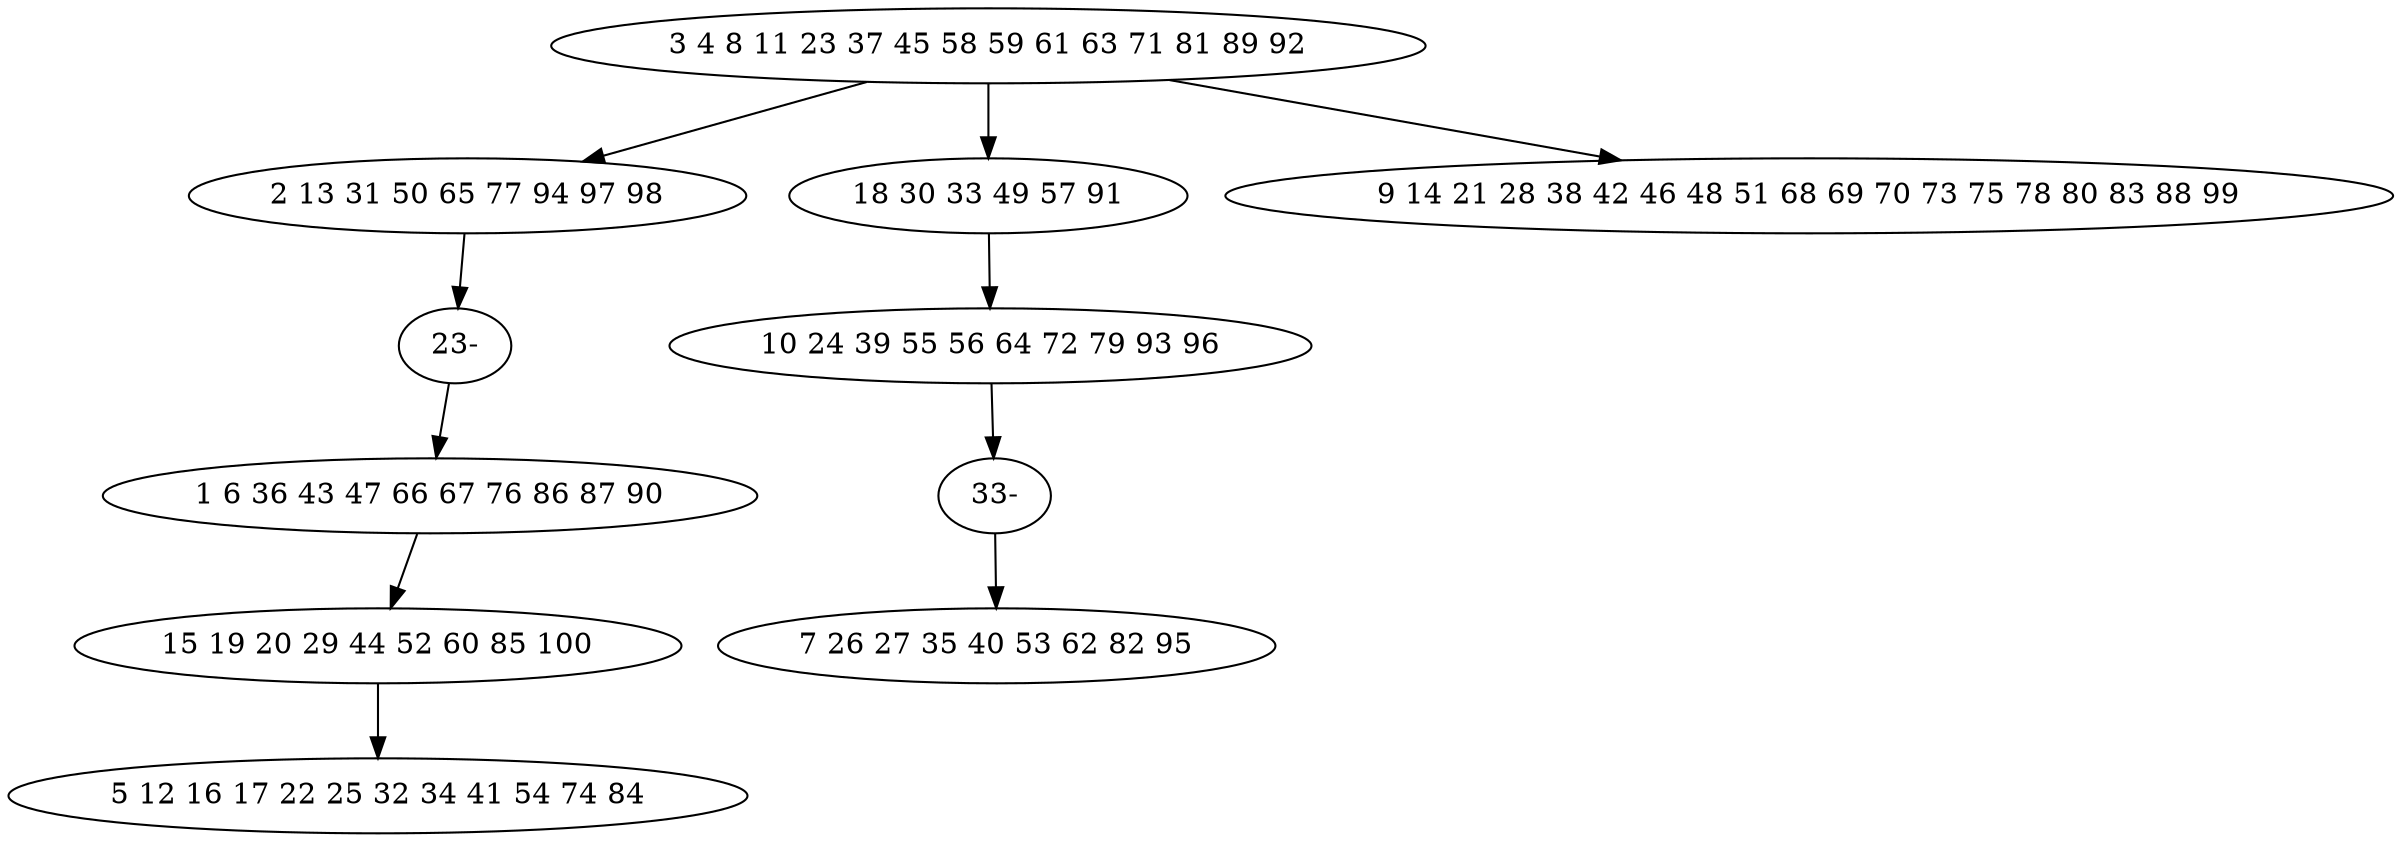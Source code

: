 digraph true_tree {
	"0" -> "1"
	"0" -> "2"
	"1" -> "10"
	"0" -> "4"
	"2" -> "5"
	"3" -> "6"
	"5" -> "9"
	"6" -> "8"
	"9" -> "7"
	"10" -> "3"
	"0" [label="3 4 8 11 23 37 45 58 59 61 63 71 81 89 92"];
	"1" [label="2 13 31 50 65 77 94 97 98"];
	"2" [label="18 30 33 49 57 91"];
	"3" [label="1 6 36 43 47 66 67 76 86 87 90"];
	"4" [label="9 14 21 28 38 42 46 48 51 68 69 70 73 75 78 80 83 88 99"];
	"5" [label="10 24 39 55 56 64 72 79 93 96"];
	"6" [label="15 19 20 29 44 52 60 85 100"];
	"7" [label="7 26 27 35 40 53 62 82 95"];
	"8" [label="5 12 16 17 22 25 32 34 41 54 74 84"];
	"9" [label="33-"];
	"10" [label="23-"];
}
